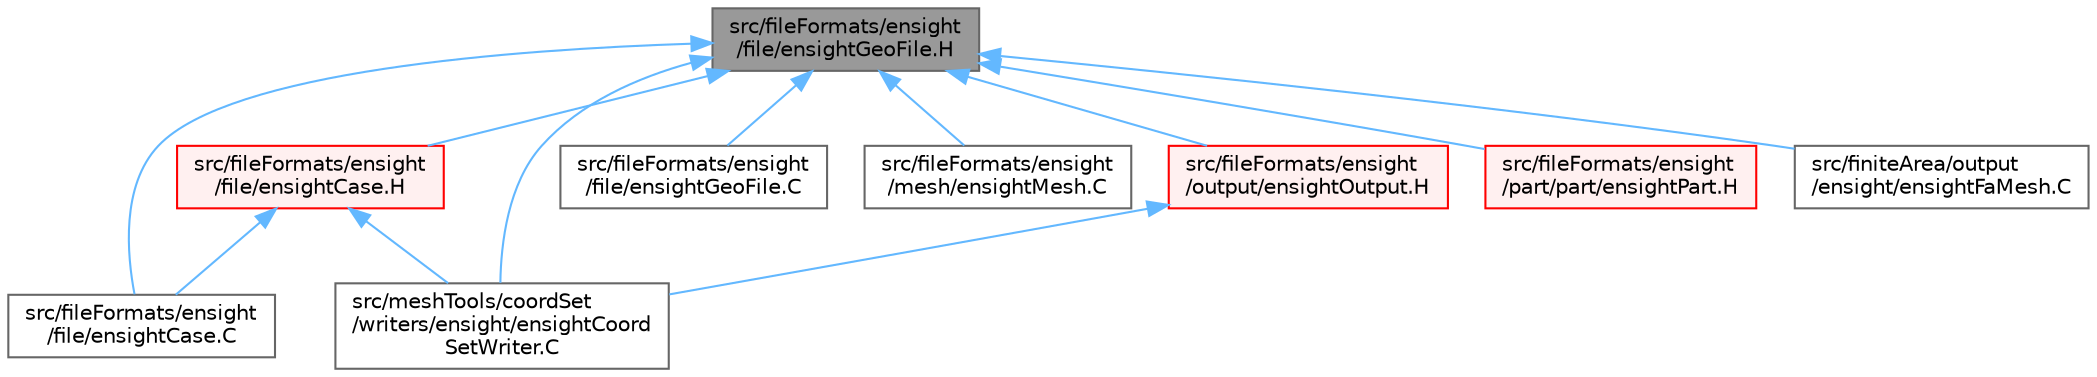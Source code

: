 digraph "src/fileFormats/ensight/file/ensightGeoFile.H"
{
 // LATEX_PDF_SIZE
  bgcolor="transparent";
  edge [fontname=Helvetica,fontsize=10,labelfontname=Helvetica,labelfontsize=10];
  node [fontname=Helvetica,fontsize=10,shape=box,height=0.2,width=0.4];
  Node1 [id="Node000001",label="src/fileFormats/ensight\l/file/ensightGeoFile.H",height=0.2,width=0.4,color="gray40", fillcolor="grey60", style="filled", fontcolor="black",tooltip=" "];
  Node1 -> Node2 [id="edge1_Node000001_Node000002",dir="back",color="steelblue1",style="solid",tooltip=" "];
  Node2 [id="Node000002",label="src/fileFormats/ensight\l/file/ensightCase.C",height=0.2,width=0.4,color="grey40", fillcolor="white", style="filled",URL="$ensightCase_8C.html",tooltip=" "];
  Node1 -> Node3 [id="edge2_Node000001_Node000003",dir="back",color="steelblue1",style="solid",tooltip=" "];
  Node3 [id="Node000003",label="src/fileFormats/ensight\l/file/ensightCase.H",height=0.2,width=0.4,color="red", fillcolor="#FFF0F0", style="filled",URL="$ensightCase_8H.html",tooltip=" "];
  Node3 -> Node2 [id="edge3_Node000003_Node000002",dir="back",color="steelblue1",style="solid",tooltip=" "];
  Node3 -> Node8 [id="edge4_Node000003_Node000008",dir="back",color="steelblue1",style="solid",tooltip=" "];
  Node8 [id="Node000008",label="src/meshTools/coordSet\l/writers/ensight/ensightCoord\lSetWriter.C",height=0.2,width=0.4,color="grey40", fillcolor="white", style="filled",URL="$ensightCoordSetWriter_8C.html",tooltip=" "];
  Node1 -> Node11 [id="edge5_Node000001_Node000011",dir="back",color="steelblue1",style="solid",tooltip=" "];
  Node11 [id="Node000011",label="src/fileFormats/ensight\l/file/ensightGeoFile.C",height=0.2,width=0.4,color="grey40", fillcolor="white", style="filled",URL="$ensightGeoFile_8C.html",tooltip=" "];
  Node1 -> Node12 [id="edge6_Node000001_Node000012",dir="back",color="steelblue1",style="solid",tooltip=" "];
  Node12 [id="Node000012",label="src/fileFormats/ensight\l/mesh/ensightMesh.C",height=0.2,width=0.4,color="grey40", fillcolor="white", style="filled",URL="$ensightMesh_8C.html",tooltip=" "];
  Node1 -> Node13 [id="edge7_Node000001_Node000013",dir="back",color="steelblue1",style="solid",tooltip=" "];
  Node13 [id="Node000013",label="src/fileFormats/ensight\l/output/ensightOutput.H",height=0.2,width=0.4,color="red", fillcolor="#FFF0F0", style="filled",URL="$ensightOutput_8H.html",tooltip=" "];
  Node13 -> Node8 [id="edge8_Node000013_Node000008",dir="back",color="steelblue1",style="solid",tooltip=" "];
  Node1 -> Node26 [id="edge9_Node000001_Node000026",dir="back",color="steelblue1",style="solid",tooltip=" "];
  Node26 [id="Node000026",label="src/fileFormats/ensight\l/part/part/ensightPart.H",height=0.2,width=0.4,color="red", fillcolor="#FFF0F0", style="filled",URL="$ensightPart_8H.html",tooltip=" "];
  Node1 -> Node37 [id="edge10_Node000001_Node000037",dir="back",color="steelblue1",style="solid",tooltip=" "];
  Node37 [id="Node000037",label="src/finiteArea/output\l/ensight/ensightFaMesh.C",height=0.2,width=0.4,color="grey40", fillcolor="white", style="filled",URL="$ensightFaMesh_8C.html",tooltip=" "];
  Node1 -> Node8 [id="edge11_Node000001_Node000008",dir="back",color="steelblue1",style="solid",tooltip=" "];
}
